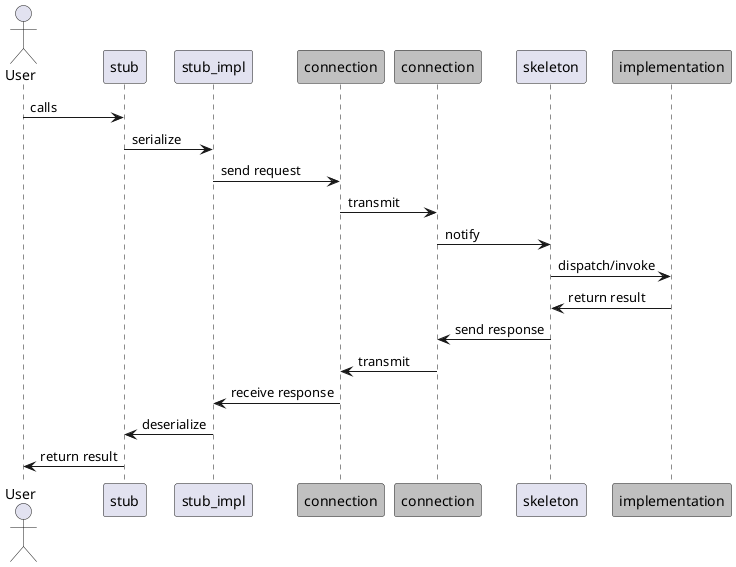 @startuml

actor User as user
participant stub
participant stub_impl
participant connection as local_connection #C0C0C0
participant connection as remote_connection #C0C0C0
participant skeleton
participant implementation #C0C0C0

user -> stub : calls
stub -> stub_impl : serialize
stub_impl -> local_connection : send request
local_connection -> remote_connection : transmit
remote_connection -> skeleton : notify
skeleton -> implementation : dispatch/invoke
implementation -> skeleton : return result
skeleton -> remote_connection : send response
remote_connection -> local_connection : transmit
local_connection -> stub_impl : receive response
stub_impl -> stub : deserialize
stub -> user : return result

@enduml

